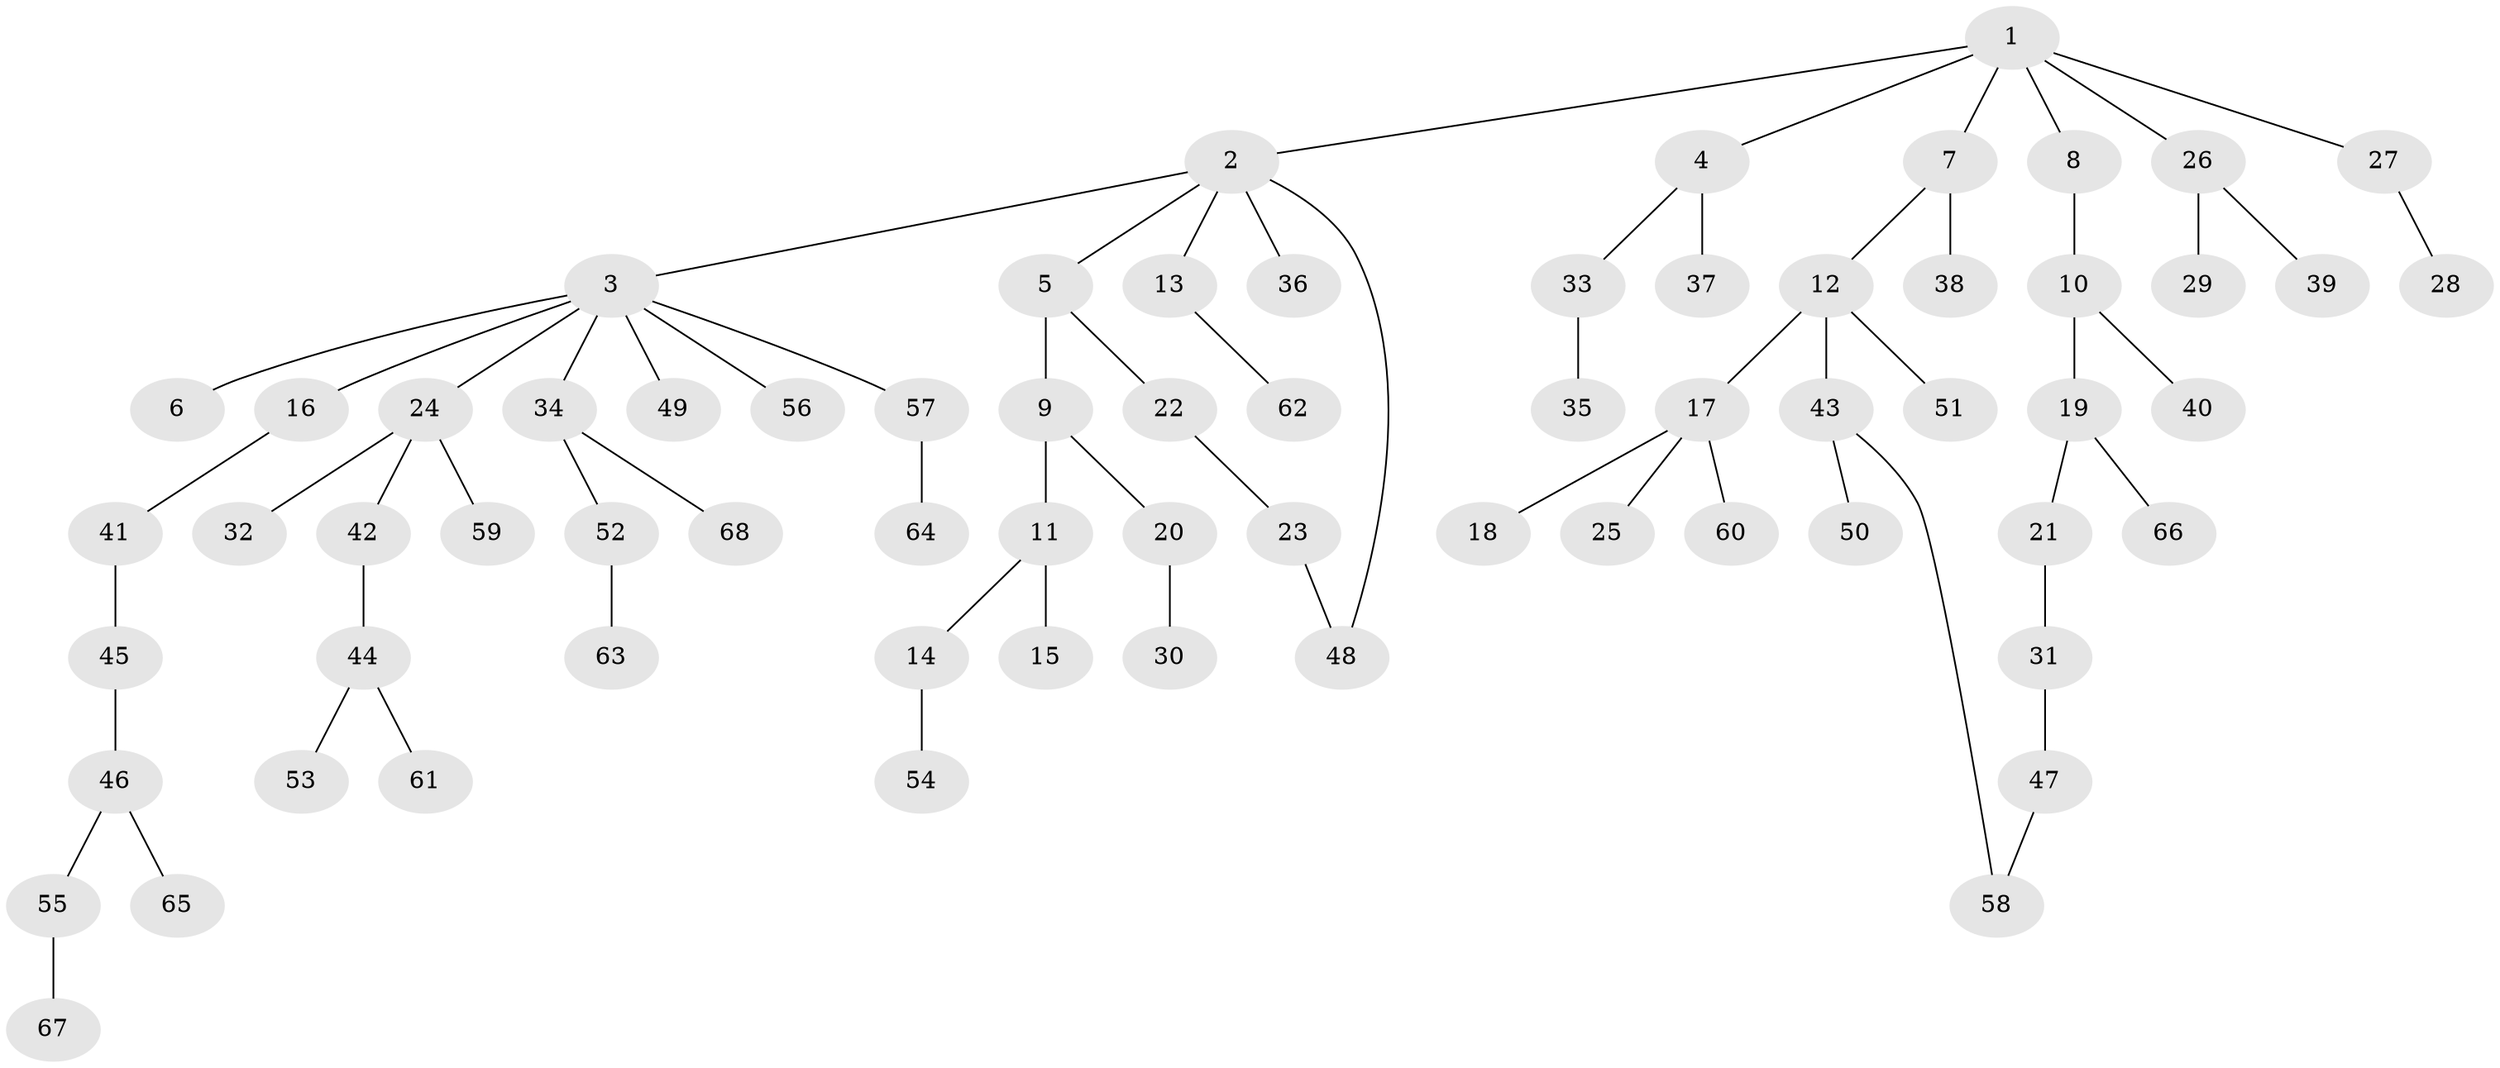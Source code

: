 // Generated by graph-tools (version 1.1) at 2025/13/03/09/25 04:13:28]
// undirected, 68 vertices, 69 edges
graph export_dot {
graph [start="1"]
  node [color=gray90,style=filled];
  1;
  2;
  3;
  4;
  5;
  6;
  7;
  8;
  9;
  10;
  11;
  12;
  13;
  14;
  15;
  16;
  17;
  18;
  19;
  20;
  21;
  22;
  23;
  24;
  25;
  26;
  27;
  28;
  29;
  30;
  31;
  32;
  33;
  34;
  35;
  36;
  37;
  38;
  39;
  40;
  41;
  42;
  43;
  44;
  45;
  46;
  47;
  48;
  49;
  50;
  51;
  52;
  53;
  54;
  55;
  56;
  57;
  58;
  59;
  60;
  61;
  62;
  63;
  64;
  65;
  66;
  67;
  68;
  1 -- 2;
  1 -- 4;
  1 -- 7;
  1 -- 8;
  1 -- 26;
  1 -- 27;
  2 -- 3;
  2 -- 5;
  2 -- 13;
  2 -- 36;
  2 -- 48;
  3 -- 6;
  3 -- 16;
  3 -- 24;
  3 -- 34;
  3 -- 49;
  3 -- 56;
  3 -- 57;
  4 -- 33;
  4 -- 37;
  5 -- 9;
  5 -- 22;
  7 -- 12;
  7 -- 38;
  8 -- 10;
  9 -- 11;
  9 -- 20;
  10 -- 19;
  10 -- 40;
  11 -- 14;
  11 -- 15;
  12 -- 17;
  12 -- 43;
  12 -- 51;
  13 -- 62;
  14 -- 54;
  16 -- 41;
  17 -- 18;
  17 -- 25;
  17 -- 60;
  19 -- 21;
  19 -- 66;
  20 -- 30;
  21 -- 31;
  22 -- 23;
  23 -- 48;
  24 -- 32;
  24 -- 42;
  24 -- 59;
  26 -- 29;
  26 -- 39;
  27 -- 28;
  31 -- 47;
  33 -- 35;
  34 -- 52;
  34 -- 68;
  41 -- 45;
  42 -- 44;
  43 -- 50;
  43 -- 58;
  44 -- 53;
  44 -- 61;
  45 -- 46;
  46 -- 55;
  46 -- 65;
  47 -- 58;
  52 -- 63;
  55 -- 67;
  57 -- 64;
}
